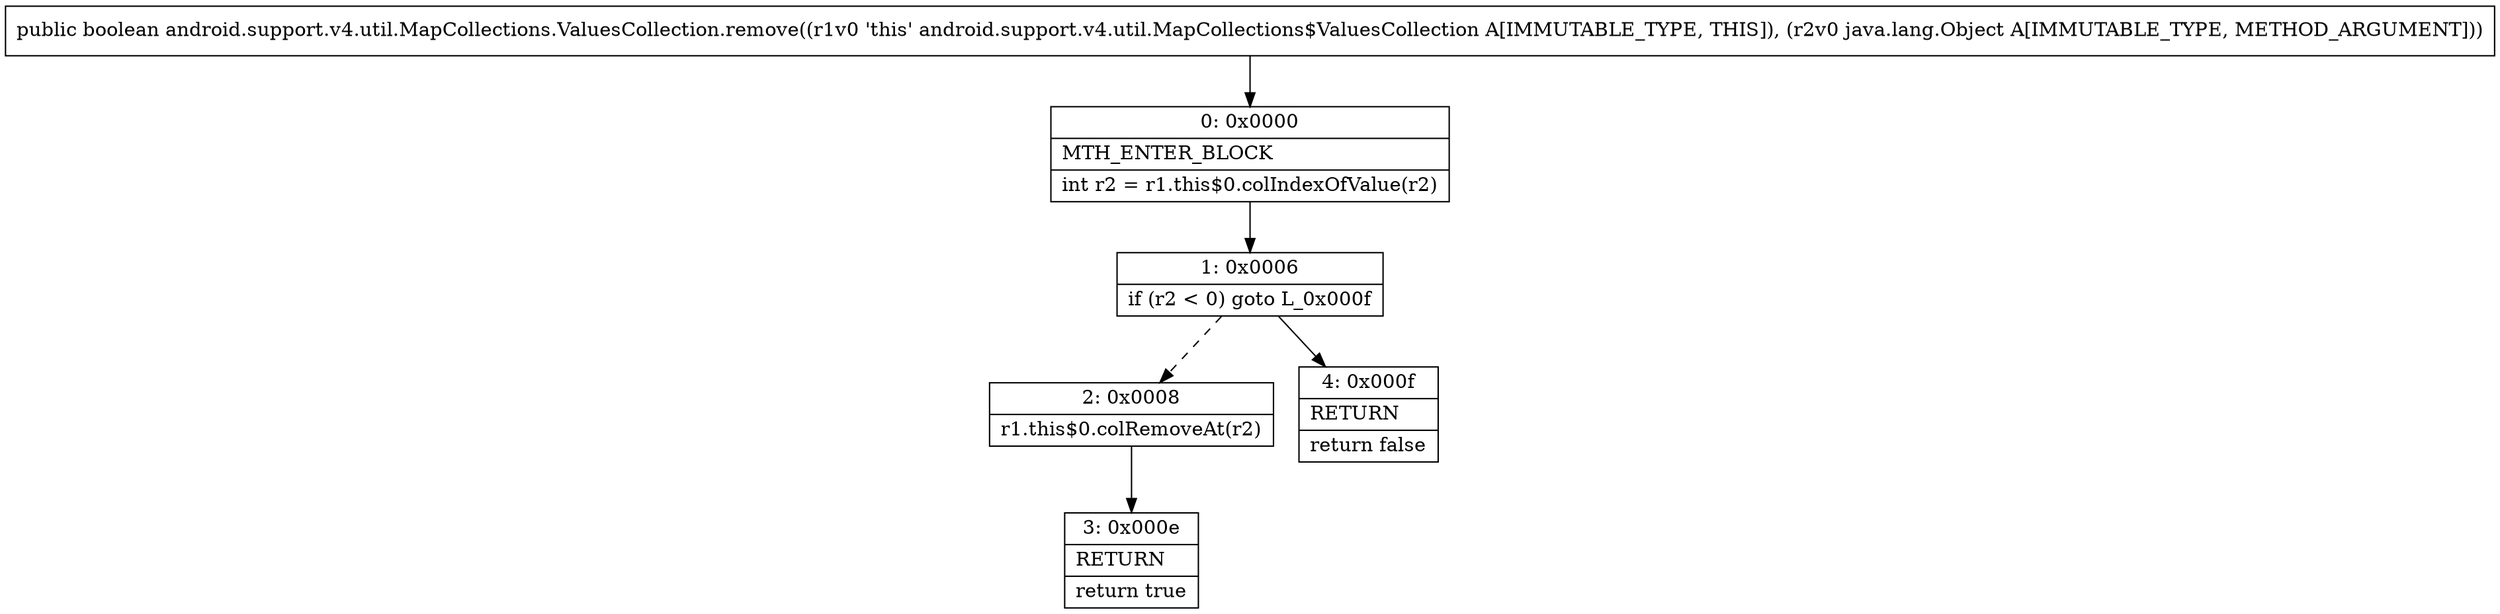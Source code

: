 digraph "CFG forandroid.support.v4.util.MapCollections.ValuesCollection.remove(Ljava\/lang\/Object;)Z" {
Node_0 [shape=record,label="{0\:\ 0x0000|MTH_ENTER_BLOCK\l|int r2 = r1.this$0.colIndexOfValue(r2)\l}"];
Node_1 [shape=record,label="{1\:\ 0x0006|if (r2 \< 0) goto L_0x000f\l}"];
Node_2 [shape=record,label="{2\:\ 0x0008|r1.this$0.colRemoveAt(r2)\l}"];
Node_3 [shape=record,label="{3\:\ 0x000e|RETURN\l|return true\l}"];
Node_4 [shape=record,label="{4\:\ 0x000f|RETURN\l|return false\l}"];
MethodNode[shape=record,label="{public boolean android.support.v4.util.MapCollections.ValuesCollection.remove((r1v0 'this' android.support.v4.util.MapCollections$ValuesCollection A[IMMUTABLE_TYPE, THIS]), (r2v0 java.lang.Object A[IMMUTABLE_TYPE, METHOD_ARGUMENT])) }"];
MethodNode -> Node_0;
Node_0 -> Node_1;
Node_1 -> Node_2[style=dashed];
Node_1 -> Node_4;
Node_2 -> Node_3;
}

